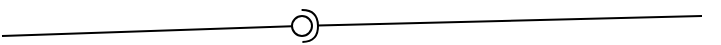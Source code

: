 <mxfile version="17.4.5" type="device"><diagram id="KcWDxaD7jfopbUwVaYGi" name="Page-1"><mxGraphModel dx="474" dy="257" grid="1" gridSize="10" guides="1" tooltips="1" connect="1" arrows="1" fold="1" page="1" pageScale="1" pageWidth="827" pageHeight="1169" math="0" shadow="0"><root><mxCell id="0"/><mxCell id="1" parent="0"/><mxCell id="4APdmt2pgJMilb5QgQoK-1" value="" style="rounded=0;orthogonalLoop=1;jettySize=auto;html=1;endArrow=none;endFill=0;sketch=0;sourcePerimeterSpacing=0;targetPerimeterSpacing=0;" edge="1" target="4APdmt2pgJMilb5QgQoK-3" parent="1"><mxGeometry relative="1" as="geometry"><mxPoint x="240" y="290" as="sourcePoint"/></mxGeometry></mxCell><mxCell id="4APdmt2pgJMilb5QgQoK-2" value="" style="rounded=0;orthogonalLoop=1;jettySize=auto;html=1;endArrow=halfCircle;endFill=0;entryX=0.5;entryY=0.5;endSize=6;strokeWidth=1;sketch=0;" edge="1" target="4APdmt2pgJMilb5QgQoK-3" parent="1"><mxGeometry relative="1" as="geometry"><mxPoint x="590" y="280" as="sourcePoint"/></mxGeometry></mxCell><mxCell id="4APdmt2pgJMilb5QgQoK-3" value="" style="ellipse;whiteSpace=wrap;html=1;align=center;aspect=fixed;resizable=0;points=[];outlineConnect=0;sketch=0;" vertex="1" parent="1"><mxGeometry x="385" y="280" width="10" height="10" as="geometry"/></mxCell></root></mxGraphModel></diagram></mxfile>